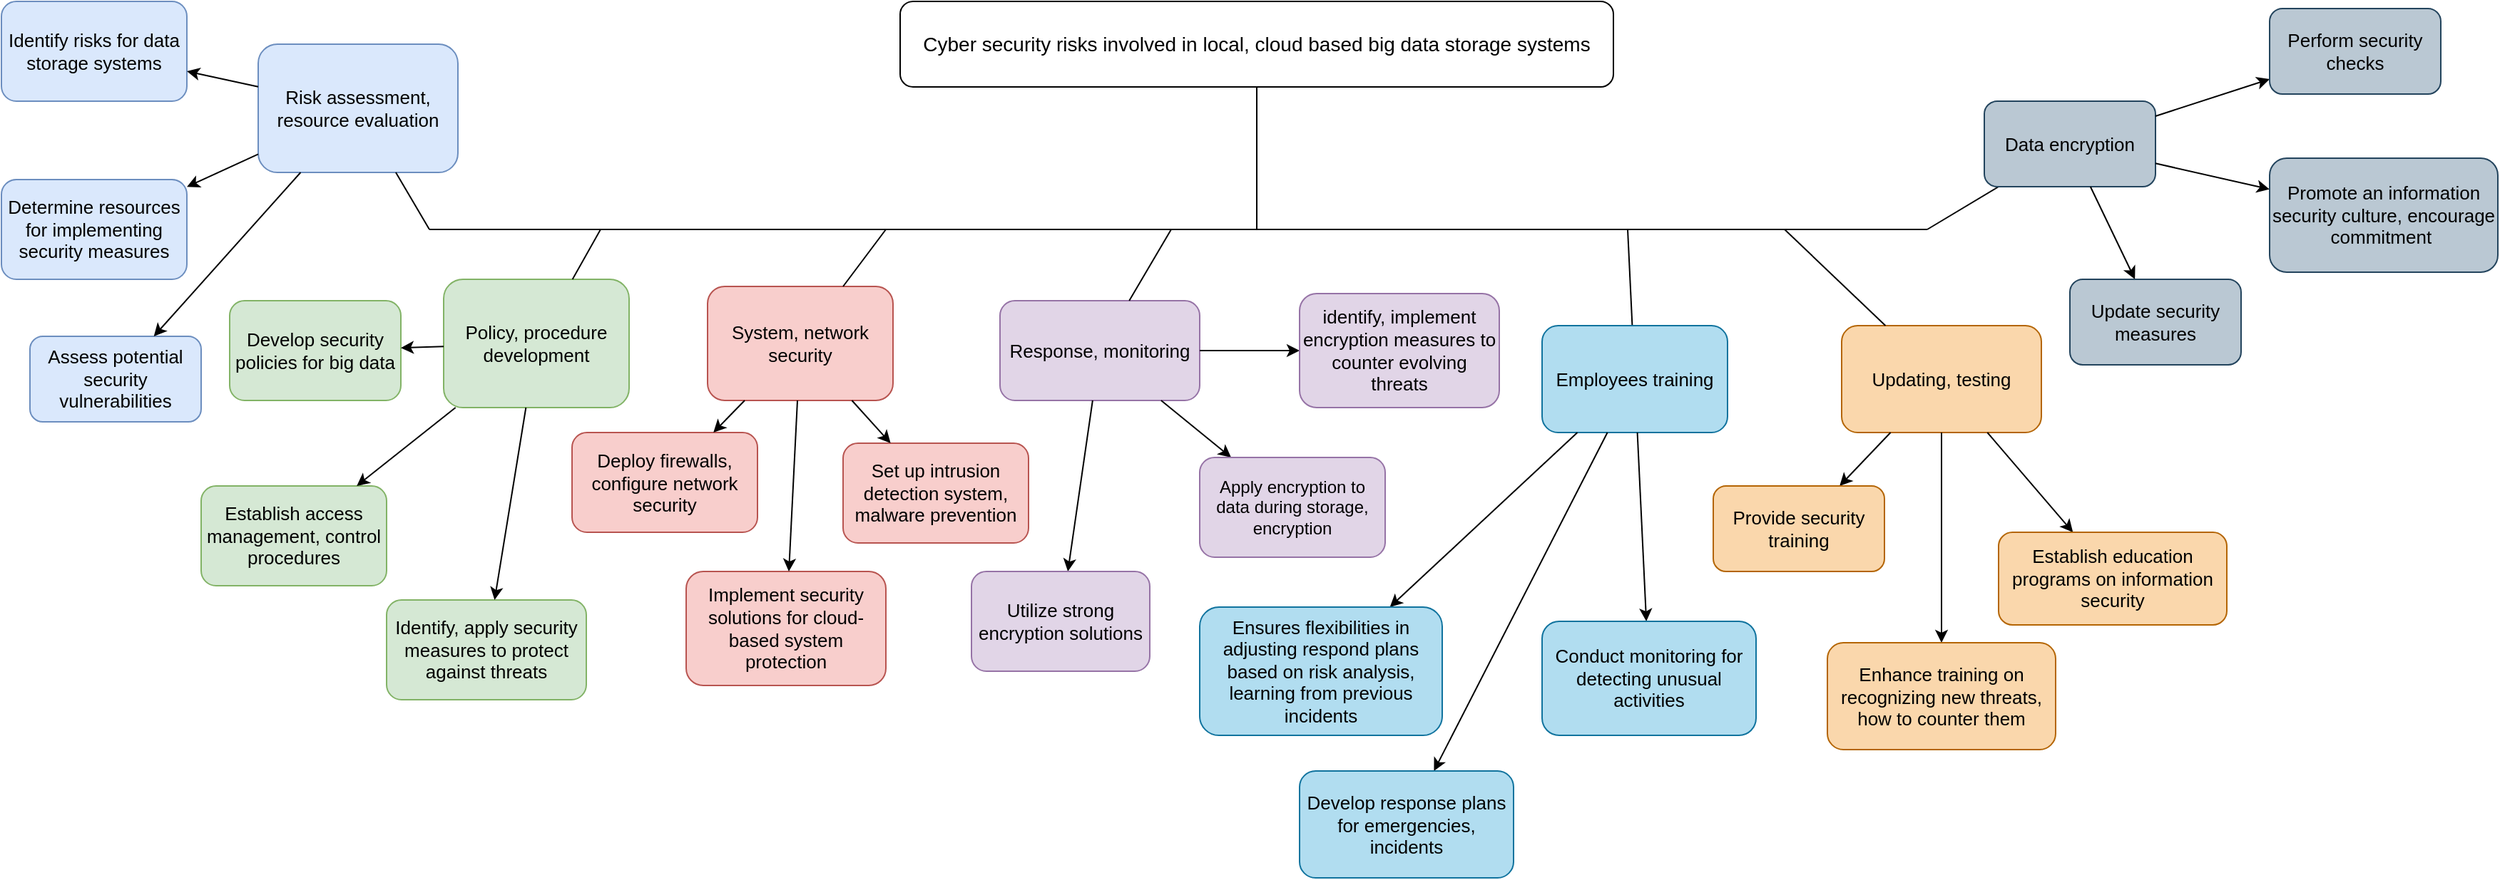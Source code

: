 <mxfile version="24.2.3" type="github">
  <diagram name="Page-1" id="W6RYwW32AMvsFlDpC_uA">
    <mxGraphModel dx="2063" dy="1765" grid="1" gridSize="10" guides="1" tooltips="1" connect="1" arrows="1" fold="1" page="1" pageScale="1" pageWidth="850" pageHeight="1100" math="0" shadow="0">
      <root>
        <mxCell id="0" />
        <mxCell id="1" parent="0" />
        <mxCell id="-CI_t1cur6r16L08w_A9-1" value="&lt;font style=&quot;font-size: 14px;&quot;&gt;Cyber security risks involved in local, cloud based big data storage systems&lt;/font&gt;" style="rounded=1;whiteSpace=wrap;html=1;" vertex="1" parent="1">
          <mxGeometry x="410" y="-1000" width="500" height="60" as="geometry" />
        </mxCell>
        <mxCell id="-CI_t1cur6r16L08w_A9-2" value="" style="endArrow=none;html=1;rounded=0;" edge="1" parent="1" target="-CI_t1cur6r16L08w_A9-1">
          <mxGeometry width="50" height="50" relative="1" as="geometry">
            <mxPoint x="660" y="-840" as="sourcePoint" />
            <mxPoint x="430" y="-890" as="targetPoint" />
          </mxGeometry>
        </mxCell>
        <mxCell id="-CI_t1cur6r16L08w_A9-3" value="" style="endArrow=none;html=1;rounded=0;" edge="1" parent="1">
          <mxGeometry width="50" height="50" relative="1" as="geometry">
            <mxPoint x="80" y="-840" as="sourcePoint" />
            <mxPoint x="1130" y="-840" as="targetPoint" />
          </mxGeometry>
        </mxCell>
        <mxCell id="-CI_t1cur6r16L08w_A9-4" value="&lt;font style=&quot;font-size: 13px;&quot;&gt;Risk assessment, resource evaluation&lt;/font&gt;" style="rounded=1;whiteSpace=wrap;html=1;fillColor=#dae8fc;strokeColor=#6c8ebf;" vertex="1" parent="1">
          <mxGeometry x="-40" y="-970" width="140" height="90" as="geometry" />
        </mxCell>
        <mxCell id="-CI_t1cur6r16L08w_A9-5" value="&lt;font style=&quot;font-size: 13px;&quot;&gt;Identify risks for data storage systems&lt;/font&gt;" style="rounded=1;whiteSpace=wrap;html=1;fillColor=#dae8fc;strokeColor=#6c8ebf;" vertex="1" parent="1">
          <mxGeometry x="-220" y="-1000" width="130" height="70" as="geometry" />
        </mxCell>
        <mxCell id="-CI_t1cur6r16L08w_A9-7" value="&lt;font style=&quot;font-size: 13px;&quot;&gt;Determine resources for implementing security measures&lt;/font&gt;" style="rounded=1;whiteSpace=wrap;html=1;fillColor=#dae8fc;strokeColor=#6c8ebf;" vertex="1" parent="1">
          <mxGeometry x="-220" y="-875" width="130" height="70" as="geometry" />
        </mxCell>
        <mxCell id="-CI_t1cur6r16L08w_A9-8" value="&lt;font style=&quot;font-size: 13px;&quot;&gt;Assess potential security vulnerabilities&lt;/font&gt;" style="rounded=1;whiteSpace=wrap;html=1;fillColor=#dae8fc;strokeColor=#6c8ebf;" vertex="1" parent="1">
          <mxGeometry x="-200" y="-765" width="120" height="60" as="geometry" />
        </mxCell>
        <mxCell id="-CI_t1cur6r16L08w_A9-9" value="" style="endArrow=classic;html=1;rounded=0;" edge="1" parent="1" source="-CI_t1cur6r16L08w_A9-4" target="-CI_t1cur6r16L08w_A9-5">
          <mxGeometry width="50" height="50" relative="1" as="geometry">
            <mxPoint x="270" y="-730" as="sourcePoint" />
            <mxPoint x="320" y="-780" as="targetPoint" />
          </mxGeometry>
        </mxCell>
        <mxCell id="-CI_t1cur6r16L08w_A9-10" value="" style="endArrow=classic;html=1;rounded=0;" edge="1" parent="1" source="-CI_t1cur6r16L08w_A9-4" target="-CI_t1cur6r16L08w_A9-7">
          <mxGeometry width="50" height="50" relative="1" as="geometry">
            <mxPoint x="270" y="-730" as="sourcePoint" />
            <mxPoint x="320" y="-780" as="targetPoint" />
          </mxGeometry>
        </mxCell>
        <mxCell id="-CI_t1cur6r16L08w_A9-11" value="" style="endArrow=classic;html=1;rounded=0;" edge="1" parent="1" source="-CI_t1cur6r16L08w_A9-4" target="-CI_t1cur6r16L08w_A9-8">
          <mxGeometry width="50" height="50" relative="1" as="geometry">
            <mxPoint x="270" y="-730" as="sourcePoint" />
            <mxPoint x="320" y="-780" as="targetPoint" />
          </mxGeometry>
        </mxCell>
        <mxCell id="-CI_t1cur6r16L08w_A9-12" value="&lt;font style=&quot;font-size: 13px;&quot;&gt;Policy, procedure development&lt;/font&gt;" style="rounded=1;whiteSpace=wrap;html=1;fillColor=#d5e8d4;strokeColor=#82b366;" vertex="1" parent="1">
          <mxGeometry x="90" y="-805" width="130" height="90" as="geometry" />
        </mxCell>
        <mxCell id="-CI_t1cur6r16L08w_A9-13" value="" style="endArrow=none;html=1;rounded=0;" edge="1" parent="1" target="-CI_t1cur6r16L08w_A9-12">
          <mxGeometry width="50" height="50" relative="1" as="geometry">
            <mxPoint x="200" y="-840" as="sourcePoint" />
            <mxPoint x="470" y="-780" as="targetPoint" />
          </mxGeometry>
        </mxCell>
        <mxCell id="-CI_t1cur6r16L08w_A9-14" value="&lt;font style=&quot;font-size: 13px;&quot;&gt;Develop security policies for big data&lt;/font&gt;" style="whiteSpace=wrap;html=1;rounded=1;fillColor=#d5e8d4;strokeColor=#82b366;" vertex="1" parent="1">
          <mxGeometry x="-60" y="-790" width="120" height="70" as="geometry" />
        </mxCell>
        <mxCell id="-CI_t1cur6r16L08w_A9-16" value="&lt;font style=&quot;font-size: 13px;&quot;&gt;Establish access management, control procedures&lt;/font&gt;" style="rounded=1;whiteSpace=wrap;html=1;fillColor=#d5e8d4;strokeColor=#82b366;" vertex="1" parent="1">
          <mxGeometry x="-80" y="-660" width="130" height="70" as="geometry" />
        </mxCell>
        <mxCell id="-CI_t1cur6r16L08w_A9-17" value="&lt;font style=&quot;font-size: 13px;&quot;&gt;Identify, apply security measures to protect against threats&lt;/font&gt;" style="rounded=1;whiteSpace=wrap;html=1;fillColor=#d5e8d4;strokeColor=#82b366;" vertex="1" parent="1">
          <mxGeometry x="50" y="-580" width="140" height="70" as="geometry" />
        </mxCell>
        <mxCell id="-CI_t1cur6r16L08w_A9-18" value="" style="endArrow=classic;html=1;rounded=0;" edge="1" parent="1" source="-CI_t1cur6r16L08w_A9-12" target="-CI_t1cur6r16L08w_A9-16">
          <mxGeometry width="50" height="50" relative="1" as="geometry">
            <mxPoint x="420" y="-730" as="sourcePoint" />
            <mxPoint x="470" y="-780" as="targetPoint" />
          </mxGeometry>
        </mxCell>
        <mxCell id="-CI_t1cur6r16L08w_A9-19" value="" style="endArrow=classic;html=1;rounded=0;" edge="1" parent="1" source="-CI_t1cur6r16L08w_A9-12" target="-CI_t1cur6r16L08w_A9-17">
          <mxGeometry width="50" height="50" relative="1" as="geometry">
            <mxPoint x="420" y="-730" as="sourcePoint" />
            <mxPoint x="470" y="-780" as="targetPoint" />
          </mxGeometry>
        </mxCell>
        <mxCell id="-CI_t1cur6r16L08w_A9-20" value="&lt;font style=&quot;font-size: 13px;&quot;&gt;System, network security&lt;/font&gt;" style="rounded=1;whiteSpace=wrap;html=1;fillColor=#f8cecc;strokeColor=#b85450;" vertex="1" parent="1">
          <mxGeometry x="275" y="-800" width="130" height="80" as="geometry" />
        </mxCell>
        <mxCell id="-CI_t1cur6r16L08w_A9-21" value="" style="endArrow=none;html=1;rounded=0;" edge="1" parent="1" target="-CI_t1cur6r16L08w_A9-20">
          <mxGeometry width="50" height="50" relative="1" as="geometry">
            <mxPoint x="400" y="-840" as="sourcePoint" />
            <mxPoint x="470" y="-780" as="targetPoint" />
          </mxGeometry>
        </mxCell>
        <mxCell id="-CI_t1cur6r16L08w_A9-22" value="&lt;font style=&quot;font-size: 13px;&quot;&gt;Deploy firewalls, configure network security&lt;/font&gt;" style="rounded=1;whiteSpace=wrap;html=1;fillColor=#f8cecc;strokeColor=#b85450;" vertex="1" parent="1">
          <mxGeometry x="180" y="-697.5" width="130" height="70" as="geometry" />
        </mxCell>
        <mxCell id="-CI_t1cur6r16L08w_A9-23" value="" style="endArrow=classic;html=1;rounded=0;" edge="1" parent="1" source="-CI_t1cur6r16L08w_A9-20" target="-CI_t1cur6r16L08w_A9-22">
          <mxGeometry width="50" height="50" relative="1" as="geometry">
            <mxPoint x="420" y="-730" as="sourcePoint" />
            <mxPoint x="470" y="-780" as="targetPoint" />
          </mxGeometry>
        </mxCell>
        <mxCell id="-CI_t1cur6r16L08w_A9-24" value="&lt;span style=&quot;font-size: 13px;&quot;&gt;Implement security solutions for cloud-based system protection&lt;/span&gt;" style="rounded=1;whiteSpace=wrap;html=1;fillColor=#f8cecc;strokeColor=#b85450;" vertex="1" parent="1">
          <mxGeometry x="260" y="-600" width="140" height="80" as="geometry" />
        </mxCell>
        <mxCell id="-CI_t1cur6r16L08w_A9-25" value="" style="endArrow=classic;html=1;rounded=0;" edge="1" parent="1" source="-CI_t1cur6r16L08w_A9-20" target="-CI_t1cur6r16L08w_A9-24">
          <mxGeometry width="50" height="50" relative="1" as="geometry">
            <mxPoint x="420" y="-730" as="sourcePoint" />
            <mxPoint x="470" y="-780" as="targetPoint" />
          </mxGeometry>
        </mxCell>
        <mxCell id="-CI_t1cur6r16L08w_A9-26" value="&lt;font style=&quot;font-size: 13px;&quot;&gt;Set up intrusion detection system, malware prevention&lt;/font&gt;" style="rounded=1;whiteSpace=wrap;html=1;fillColor=#f8cecc;strokeColor=#b85450;" vertex="1" parent="1">
          <mxGeometry x="370" y="-690" width="130" height="70" as="geometry" />
        </mxCell>
        <mxCell id="-CI_t1cur6r16L08w_A9-29" value="" style="endArrow=classic;html=1;rounded=0;" edge="1" parent="1" source="-CI_t1cur6r16L08w_A9-20" target="-CI_t1cur6r16L08w_A9-26">
          <mxGeometry width="50" height="50" relative="1" as="geometry">
            <mxPoint x="420" y="-730" as="sourcePoint" />
            <mxPoint x="470" y="-780" as="targetPoint" />
          </mxGeometry>
        </mxCell>
        <mxCell id="-CI_t1cur6r16L08w_A9-30" value="&lt;font style=&quot;font-size: 13px;&quot;&gt;Response, monitoring&lt;/font&gt;" style="rounded=1;whiteSpace=wrap;html=1;fillColor=#e1d5e7;strokeColor=#9673a6;" vertex="1" parent="1">
          <mxGeometry x="480" y="-790" width="140" height="70" as="geometry" />
        </mxCell>
        <mxCell id="-CI_t1cur6r16L08w_A9-31" value="" style="endArrow=none;html=1;rounded=0;" edge="1" parent="1" target="-CI_t1cur6r16L08w_A9-30">
          <mxGeometry width="50" height="50" relative="1" as="geometry">
            <mxPoint x="600" y="-840" as="sourcePoint" />
            <mxPoint x="480" y="-820" as="targetPoint" />
          </mxGeometry>
        </mxCell>
        <mxCell id="-CI_t1cur6r16L08w_A9-32" value="" style="endArrow=classic;html=1;rounded=0;" edge="1" parent="1" source="-CI_t1cur6r16L08w_A9-30" target="-CI_t1cur6r16L08w_A9-33">
          <mxGeometry width="50" height="50" relative="1" as="geometry">
            <mxPoint x="430" y="-780" as="sourcePoint" />
            <mxPoint x="480" y="-830" as="targetPoint" />
          </mxGeometry>
        </mxCell>
        <mxCell id="-CI_t1cur6r16L08w_A9-33" value="&lt;font style=&quot;font-size: 13px;&quot;&gt;Utilize strong encryption solutions&lt;/font&gt;" style="rounded=1;whiteSpace=wrap;html=1;fillColor=#e1d5e7;strokeColor=#9673a6;" vertex="1" parent="1">
          <mxGeometry x="460" y="-600" width="125" height="70" as="geometry" />
        </mxCell>
        <mxCell id="-CI_t1cur6r16L08w_A9-34" value="" style="endArrow=classic;html=1;rounded=0;" edge="1" parent="1" source="-CI_t1cur6r16L08w_A9-30" target="-CI_t1cur6r16L08w_A9-36">
          <mxGeometry width="50" height="50" relative="1" as="geometry">
            <mxPoint x="270" y="-780" as="sourcePoint" />
            <mxPoint x="320" y="-830" as="targetPoint" />
          </mxGeometry>
        </mxCell>
        <mxCell id="-CI_t1cur6r16L08w_A9-36" value="Apply encryption to data during storage, encryption" style="rounded=1;whiteSpace=wrap;html=1;fillColor=#e1d5e7;strokeColor=#9673a6;" vertex="1" parent="1">
          <mxGeometry x="620" y="-680" width="130" height="70" as="geometry" />
        </mxCell>
        <mxCell id="-CI_t1cur6r16L08w_A9-37" value="" style="endArrow=classic;html=1;rounded=0;" edge="1" parent="1" source="-CI_t1cur6r16L08w_A9-30" target="-CI_t1cur6r16L08w_A9-38">
          <mxGeometry width="50" height="50" relative="1" as="geometry">
            <mxPoint x="270" y="-780" as="sourcePoint" />
            <mxPoint x="320" y="-830" as="targetPoint" />
          </mxGeometry>
        </mxCell>
        <mxCell id="-CI_t1cur6r16L08w_A9-38" value="&lt;font style=&quot;font-size: 13px;&quot;&gt;identify, implement encryption measures to counter evolving threats&lt;/font&gt;" style="rounded=1;whiteSpace=wrap;html=1;fillColor=#e1d5e7;strokeColor=#9673a6;" vertex="1" parent="1">
          <mxGeometry x="690" y="-795" width="140" height="80" as="geometry" />
        </mxCell>
        <mxCell id="-CI_t1cur6r16L08w_A9-39" value="" style="endArrow=none;html=1;rounded=0;" edge="1" parent="1" target="-CI_t1cur6r16L08w_A9-4">
          <mxGeometry width="50" height="50" relative="1" as="geometry">
            <mxPoint x="80" y="-840" as="sourcePoint" />
            <mxPoint x="310" y="-840" as="targetPoint" />
          </mxGeometry>
        </mxCell>
        <mxCell id="-CI_t1cur6r16L08w_A9-40" value="" style="endArrow=none;html=1;rounded=0;" edge="1" parent="1" target="-CI_t1cur6r16L08w_A9-41">
          <mxGeometry width="50" height="50" relative="1" as="geometry">
            <mxPoint x="920" y="-840" as="sourcePoint" />
            <mxPoint x="930" y="-840" as="targetPoint" />
          </mxGeometry>
        </mxCell>
        <mxCell id="-CI_t1cur6r16L08w_A9-41" value="&lt;font style=&quot;font-size: 13px;&quot;&gt;Employees training&lt;/font&gt;" style="rounded=1;whiteSpace=wrap;html=1;fillColor=#b1ddf0;strokeColor=#10739e;" vertex="1" parent="1">
          <mxGeometry x="860" y="-772.5" width="130" height="75" as="geometry" />
        </mxCell>
        <mxCell id="-CI_t1cur6r16L08w_A9-46" value="" style="endArrow=classic;html=1;rounded=0;" edge="1" parent="1" source="-CI_t1cur6r16L08w_A9-41" target="-CI_t1cur6r16L08w_A9-47">
          <mxGeometry width="50" height="50" relative="1" as="geometry">
            <mxPoint x="880" y="-790" as="sourcePoint" />
            <mxPoint x="930" y="-840" as="targetPoint" />
          </mxGeometry>
        </mxCell>
        <mxCell id="-CI_t1cur6r16L08w_A9-47" value="&lt;font style=&quot;font-size: 13px;&quot;&gt;Ensures flexibilities in adjusting respond plans based on risk analysis, learning from previous incidents&lt;/font&gt;" style="rounded=1;whiteSpace=wrap;html=1;fillColor=#b1ddf0;strokeColor=#10739e;" vertex="1" parent="1">
          <mxGeometry x="620" y="-575" width="170" height="90" as="geometry" />
        </mxCell>
        <mxCell id="-CI_t1cur6r16L08w_A9-48" value="" style="endArrow=classic;html=1;rounded=0;" edge="1" parent="1" source="-CI_t1cur6r16L08w_A9-12" target="-CI_t1cur6r16L08w_A9-14">
          <mxGeometry width="50" height="50" relative="1" as="geometry">
            <mxPoint x="90" y="-790" as="sourcePoint" />
            <mxPoint x="140" y="-840" as="targetPoint" />
          </mxGeometry>
        </mxCell>
        <mxCell id="-CI_t1cur6r16L08w_A9-49" value="" style="endArrow=classic;html=1;rounded=0;" edge="1" parent="1" source="-CI_t1cur6r16L08w_A9-41" target="-CI_t1cur6r16L08w_A9-50">
          <mxGeometry width="50" height="50" relative="1" as="geometry">
            <mxPoint x="800" y="-600" as="sourcePoint" />
            <mxPoint x="850" y="-650" as="targetPoint" />
          </mxGeometry>
        </mxCell>
        <mxCell id="-CI_t1cur6r16L08w_A9-50" value="&lt;font style=&quot;font-size: 13px;&quot;&gt;Conduct monitoring for detecting unusual activities&lt;/font&gt;" style="rounded=1;whiteSpace=wrap;html=1;fillColor=#b1ddf0;strokeColor=#10739e;" vertex="1" parent="1">
          <mxGeometry x="860" y="-565" width="150" height="80" as="geometry" />
        </mxCell>
        <mxCell id="-CI_t1cur6r16L08w_A9-51" value="" style="endArrow=classic;html=1;rounded=0;" edge="1" parent="1" source="-CI_t1cur6r16L08w_A9-41" target="-CI_t1cur6r16L08w_A9-52">
          <mxGeometry width="50" height="50" relative="1" as="geometry">
            <mxPoint x="800" y="-610" as="sourcePoint" />
            <mxPoint x="850" y="-660" as="targetPoint" />
          </mxGeometry>
        </mxCell>
        <mxCell id="-CI_t1cur6r16L08w_A9-52" value="&lt;font style=&quot;font-size: 13px;&quot;&gt;Develop response plans for emergencies, incidents&lt;/font&gt;" style="rounded=1;whiteSpace=wrap;html=1;fillColor=#b1ddf0;strokeColor=#10739e;" vertex="1" parent="1">
          <mxGeometry x="690" y="-460" width="150" height="75" as="geometry" />
        </mxCell>
        <mxCell id="-CI_t1cur6r16L08w_A9-53" value="&lt;font style=&quot;font-size: 13px;&quot;&gt;Updating, testing&lt;/font&gt;" style="rounded=1;whiteSpace=wrap;html=1;fillColor=#fad7ac;strokeColor=#b46504;" vertex="1" parent="1">
          <mxGeometry x="1070" y="-772.5" width="140" height="75" as="geometry" />
        </mxCell>
        <mxCell id="-CI_t1cur6r16L08w_A9-54" value="" style="endArrow=none;html=1;rounded=0;" edge="1" parent="1" source="-CI_t1cur6r16L08w_A9-53">
          <mxGeometry width="50" height="50" relative="1" as="geometry">
            <mxPoint x="910" y="-620" as="sourcePoint" />
            <mxPoint x="1030" y="-840" as="targetPoint" />
          </mxGeometry>
        </mxCell>
        <mxCell id="-CI_t1cur6r16L08w_A9-55" value="" style="endArrow=classic;html=1;rounded=0;" edge="1" parent="1" source="-CI_t1cur6r16L08w_A9-53" target="-CI_t1cur6r16L08w_A9-56">
          <mxGeometry width="50" height="50" relative="1" as="geometry">
            <mxPoint x="1030" y="-620" as="sourcePoint" />
            <mxPoint x="1080" y="-670" as="targetPoint" />
          </mxGeometry>
        </mxCell>
        <mxCell id="-CI_t1cur6r16L08w_A9-56" value="&lt;font style=&quot;font-size: 13px;&quot;&gt;Provide security training&lt;/font&gt;" style="rounded=1;whiteSpace=wrap;html=1;fillColor=#fad7ac;strokeColor=#b46504;" vertex="1" parent="1">
          <mxGeometry x="980" y="-660" width="120" height="60" as="geometry" />
        </mxCell>
        <mxCell id="-CI_t1cur6r16L08w_A9-57" value="" style="endArrow=classic;html=1;rounded=0;" edge="1" parent="1" source="-CI_t1cur6r16L08w_A9-53" target="-CI_t1cur6r16L08w_A9-58">
          <mxGeometry width="50" height="50" relative="1" as="geometry">
            <mxPoint x="1030" y="-630" as="sourcePoint" />
            <mxPoint x="1080" y="-680" as="targetPoint" />
          </mxGeometry>
        </mxCell>
        <mxCell id="-CI_t1cur6r16L08w_A9-58" value="&lt;font style=&quot;font-size: 13px;&quot;&gt;Enhance training on recognizing new threats, how to counter them&lt;/font&gt;" style="rounded=1;whiteSpace=wrap;html=1;fillColor=#fad7ac;strokeColor=#b46504;" vertex="1" parent="1">
          <mxGeometry x="1060" y="-550" width="160" height="75" as="geometry" />
        </mxCell>
        <mxCell id="-CI_t1cur6r16L08w_A9-59" value="" style="endArrow=classic;html=1;rounded=0;" edge="1" parent="1" source="-CI_t1cur6r16L08w_A9-53" target="-CI_t1cur6r16L08w_A9-60">
          <mxGeometry width="50" height="50" relative="1" as="geometry">
            <mxPoint x="1030" y="-640" as="sourcePoint" />
            <mxPoint x="1080" y="-690" as="targetPoint" />
          </mxGeometry>
        </mxCell>
        <mxCell id="-CI_t1cur6r16L08w_A9-60" value="&lt;font style=&quot;font-size: 13px;&quot;&gt;Establish education programs on information security&lt;/font&gt;" style="rounded=1;whiteSpace=wrap;html=1;fillColor=#fad7ac;strokeColor=#b46504;" vertex="1" parent="1">
          <mxGeometry x="1180" y="-627.5" width="160" height="65" as="geometry" />
        </mxCell>
        <mxCell id="-CI_t1cur6r16L08w_A9-61" value="" style="endArrow=none;html=1;rounded=0;" edge="1" parent="1" target="-CI_t1cur6r16L08w_A9-62">
          <mxGeometry width="50" height="50" relative="1" as="geometry">
            <mxPoint x="1130" y="-840" as="sourcePoint" />
            <mxPoint x="840" y="-800" as="targetPoint" />
          </mxGeometry>
        </mxCell>
        <mxCell id="-CI_t1cur6r16L08w_A9-62" value="&lt;font style=&quot;font-size: 13px;&quot;&gt;Data encryption&lt;/font&gt;" style="rounded=1;whiteSpace=wrap;html=1;fillColor=#bac8d3;strokeColor=#23445d;" vertex="1" parent="1">
          <mxGeometry x="1170" y="-930" width="120" height="60" as="geometry" />
        </mxCell>
        <mxCell id="-CI_t1cur6r16L08w_A9-63" value="" style="endArrow=classic;html=1;rounded=0;" edge="1" parent="1" source="-CI_t1cur6r16L08w_A9-62" target="-CI_t1cur6r16L08w_A9-64">
          <mxGeometry width="50" height="50" relative="1" as="geometry">
            <mxPoint x="1240" y="-750" as="sourcePoint" />
            <mxPoint x="1290" y="-800" as="targetPoint" />
          </mxGeometry>
        </mxCell>
        <mxCell id="-CI_t1cur6r16L08w_A9-64" value="&lt;font style=&quot;font-size: 13px;&quot;&gt;Update security measures&lt;/font&gt;" style="rounded=1;whiteSpace=wrap;html=1;fillColor=#bac8d3;strokeColor=#23445d;" vertex="1" parent="1">
          <mxGeometry x="1230" y="-805" width="120" height="60" as="geometry" />
        </mxCell>
        <mxCell id="-CI_t1cur6r16L08w_A9-65" value="" style="endArrow=classic;html=1;rounded=0;" edge="1" parent="1" source="-CI_t1cur6r16L08w_A9-62" target="-CI_t1cur6r16L08w_A9-66">
          <mxGeometry width="50" height="50" relative="1" as="geometry">
            <mxPoint x="1240" y="-760" as="sourcePoint" />
            <mxPoint x="1290" y="-810" as="targetPoint" />
          </mxGeometry>
        </mxCell>
        <mxCell id="-CI_t1cur6r16L08w_A9-66" value="&lt;font style=&quot;font-size: 13px;&quot;&gt;Promote an information security culture, encourage commitment&amp;nbsp;&lt;/font&gt;" style="rounded=1;whiteSpace=wrap;html=1;fillColor=#bac8d3;strokeColor=#23445d;" vertex="1" parent="1">
          <mxGeometry x="1370" y="-890" width="160" height="80" as="geometry" />
        </mxCell>
        <mxCell id="-CI_t1cur6r16L08w_A9-67" value="" style="endArrow=classic;html=1;rounded=0;" edge="1" parent="1" source="-CI_t1cur6r16L08w_A9-62" target="-CI_t1cur6r16L08w_A9-68">
          <mxGeometry width="50" height="50" relative="1" as="geometry">
            <mxPoint x="1240" y="-770" as="sourcePoint" />
            <mxPoint x="1290" y="-820" as="targetPoint" />
          </mxGeometry>
        </mxCell>
        <mxCell id="-CI_t1cur6r16L08w_A9-68" value="&lt;font style=&quot;font-size: 13px;&quot;&gt;Perform security checks&lt;/font&gt;" style="rounded=1;whiteSpace=wrap;html=1;fillColor=#bac8d3;strokeColor=#23445d;" vertex="1" parent="1">
          <mxGeometry x="1370" y="-995" width="120" height="60" as="geometry" />
        </mxCell>
      </root>
    </mxGraphModel>
  </diagram>
</mxfile>
